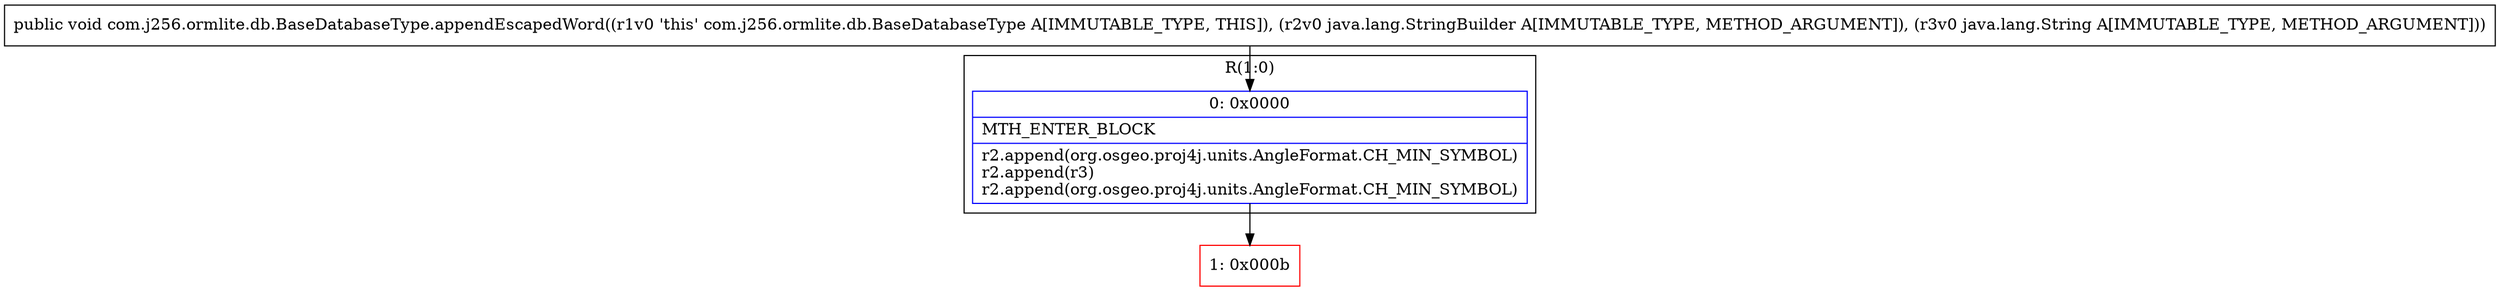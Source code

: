 digraph "CFG forcom.j256.ormlite.db.BaseDatabaseType.appendEscapedWord(Ljava\/lang\/StringBuilder;Ljava\/lang\/String;)V" {
subgraph cluster_Region_820015157 {
label = "R(1:0)";
node [shape=record,color=blue];
Node_0 [shape=record,label="{0\:\ 0x0000|MTH_ENTER_BLOCK\l|r2.append(org.osgeo.proj4j.units.AngleFormat.CH_MIN_SYMBOL)\lr2.append(r3)\lr2.append(org.osgeo.proj4j.units.AngleFormat.CH_MIN_SYMBOL)\l}"];
}
Node_1 [shape=record,color=red,label="{1\:\ 0x000b}"];
MethodNode[shape=record,label="{public void com.j256.ormlite.db.BaseDatabaseType.appendEscapedWord((r1v0 'this' com.j256.ormlite.db.BaseDatabaseType A[IMMUTABLE_TYPE, THIS]), (r2v0 java.lang.StringBuilder A[IMMUTABLE_TYPE, METHOD_ARGUMENT]), (r3v0 java.lang.String A[IMMUTABLE_TYPE, METHOD_ARGUMENT])) }"];
MethodNode -> Node_0;
Node_0 -> Node_1;
}

